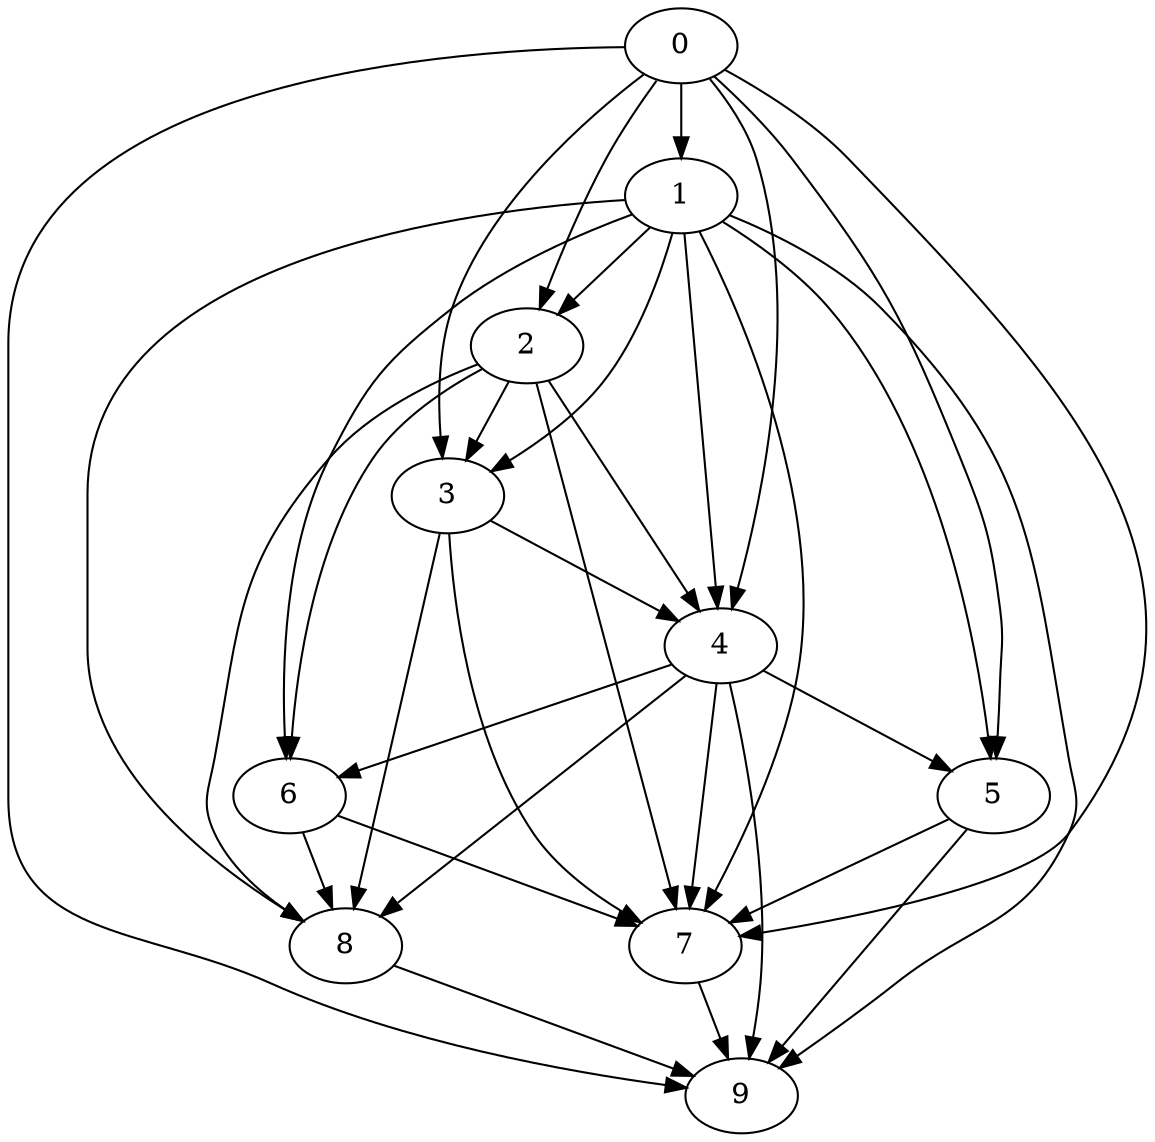 digraph {
	0 -> 1;
	0 -> 2;
	0 -> 3;
	0 -> 4;
	0 -> 5;
	0 -> 7;
	0 -> 9;
	1 -> 2;
	1 -> 3;
	1 -> 4;
	1 -> 6;
	1 -> 8;
	1 -> 5;
	1 -> 7;
	1 -> 9;
	2 -> 3;
	2 -> 4;
	2 -> 6;
	2 -> 8;
	2 -> 7;
	3 -> 4;
	3 -> 8;
	3 -> 7;
	4 -> 6;
	4 -> 8;
	4 -> 5;
	4 -> 7;
	4 -> 9;
	6 -> 8;
	6 -> 7;
	8 -> 9;
	5 -> 7;
	5 -> 9;
	7 -> 9;
}